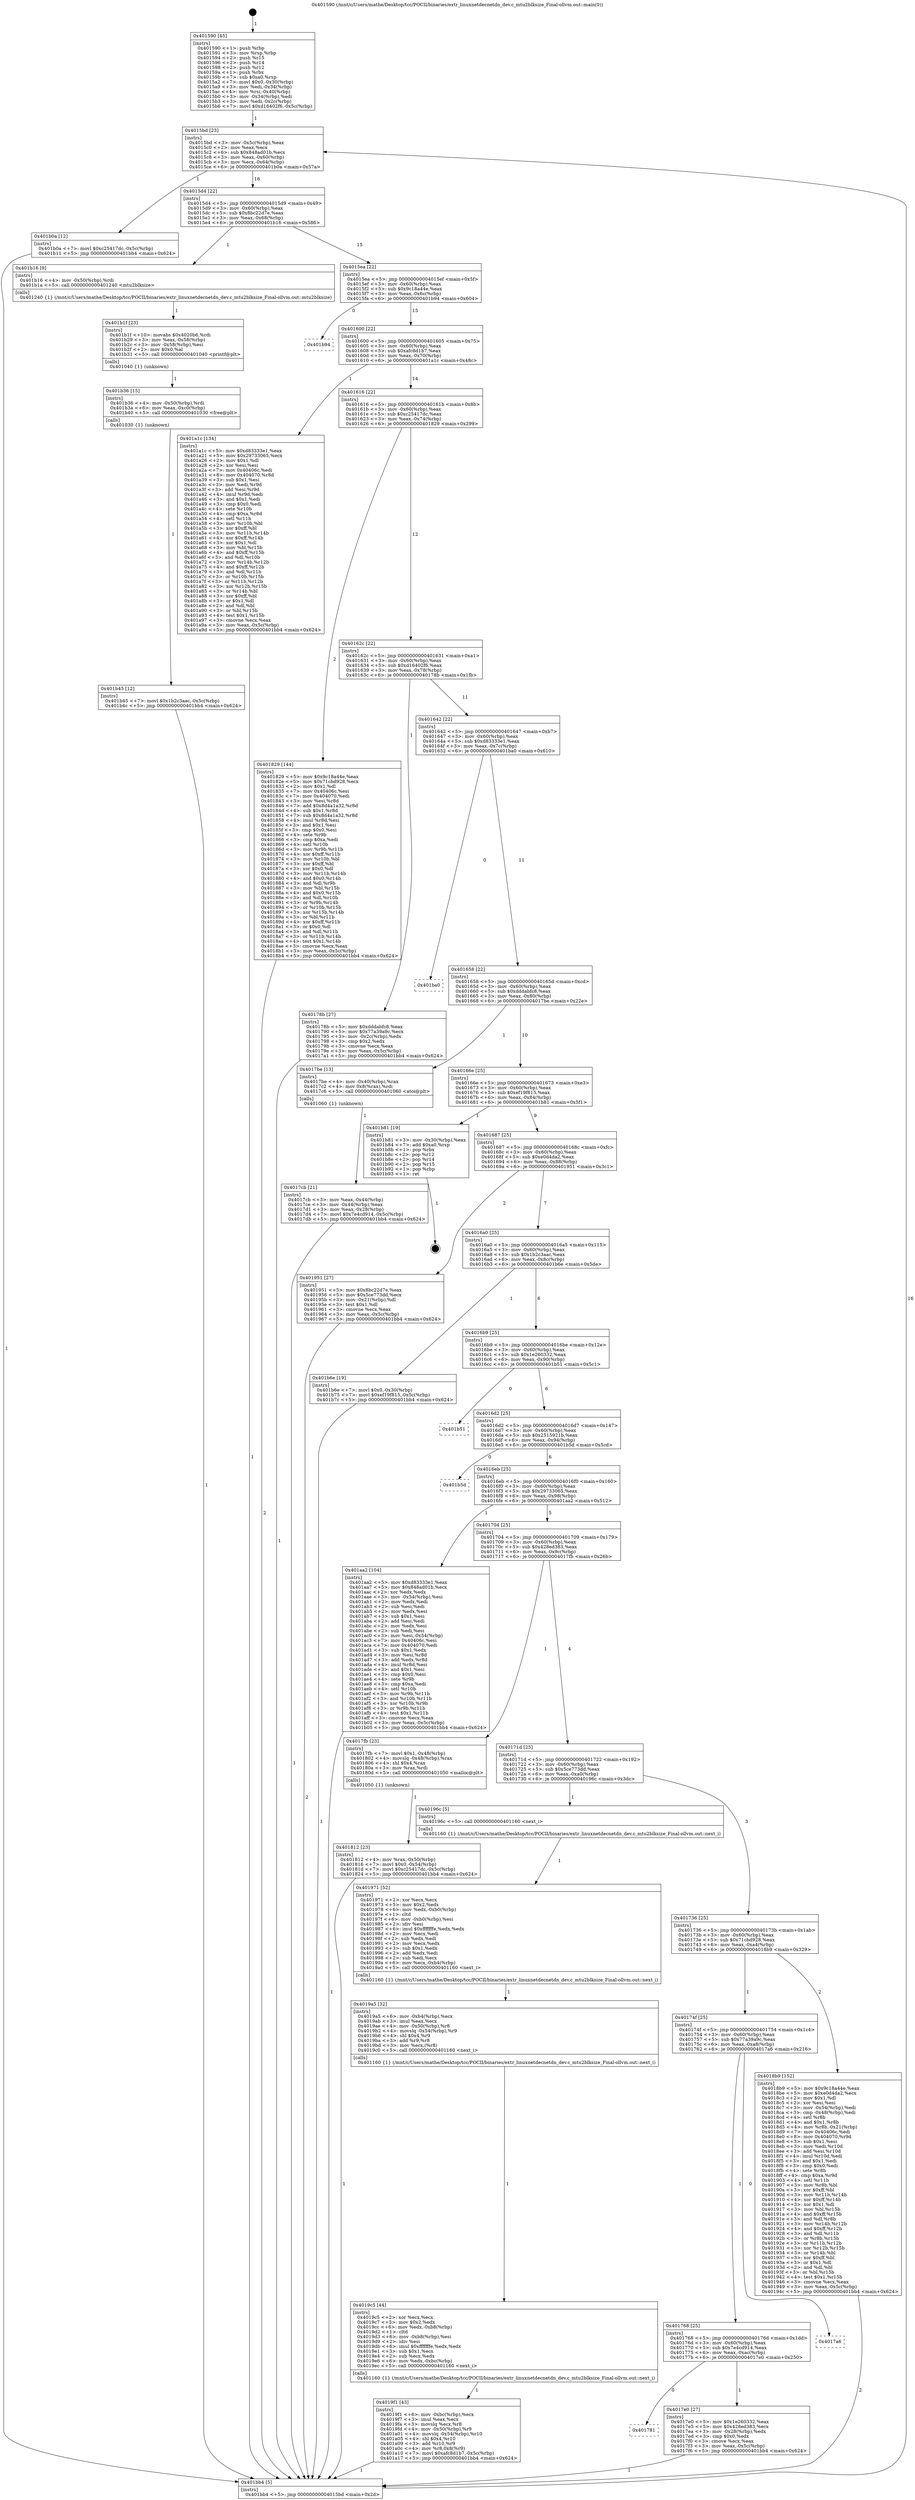 digraph "0x401590" {
  label = "0x401590 (/mnt/c/Users/mathe/Desktop/tcc/POCII/binaries/extr_linuxnetdecnetdn_dev.c_mtu2blksize_Final-ollvm.out::main(0))"
  labelloc = "t"
  node[shape=record]

  Entry [label="",width=0.3,height=0.3,shape=circle,fillcolor=black,style=filled]
  "0x4015bd" [label="{
     0x4015bd [23]\l
     | [instrs]\l
     &nbsp;&nbsp;0x4015bd \<+3\>: mov -0x5c(%rbp),%eax\l
     &nbsp;&nbsp;0x4015c0 \<+2\>: mov %eax,%ecx\l
     &nbsp;&nbsp;0x4015c2 \<+6\>: sub $0x848ad01b,%ecx\l
     &nbsp;&nbsp;0x4015c8 \<+3\>: mov %eax,-0x60(%rbp)\l
     &nbsp;&nbsp;0x4015cb \<+3\>: mov %ecx,-0x64(%rbp)\l
     &nbsp;&nbsp;0x4015ce \<+6\>: je 0000000000401b0a \<main+0x57a\>\l
  }"]
  "0x401b0a" [label="{
     0x401b0a [12]\l
     | [instrs]\l
     &nbsp;&nbsp;0x401b0a \<+7\>: movl $0xc25417dc,-0x5c(%rbp)\l
     &nbsp;&nbsp;0x401b11 \<+5\>: jmp 0000000000401bb4 \<main+0x624\>\l
  }"]
  "0x4015d4" [label="{
     0x4015d4 [22]\l
     | [instrs]\l
     &nbsp;&nbsp;0x4015d4 \<+5\>: jmp 00000000004015d9 \<main+0x49\>\l
     &nbsp;&nbsp;0x4015d9 \<+3\>: mov -0x60(%rbp),%eax\l
     &nbsp;&nbsp;0x4015dc \<+5\>: sub $0x8bc22d7e,%eax\l
     &nbsp;&nbsp;0x4015e1 \<+3\>: mov %eax,-0x68(%rbp)\l
     &nbsp;&nbsp;0x4015e4 \<+6\>: je 0000000000401b16 \<main+0x586\>\l
  }"]
  Exit [label="",width=0.3,height=0.3,shape=circle,fillcolor=black,style=filled,peripheries=2]
  "0x401b16" [label="{
     0x401b16 [9]\l
     | [instrs]\l
     &nbsp;&nbsp;0x401b16 \<+4\>: mov -0x50(%rbp),%rdi\l
     &nbsp;&nbsp;0x401b1a \<+5\>: call 0000000000401240 \<mtu2blksize\>\l
     | [calls]\l
     &nbsp;&nbsp;0x401240 \{1\} (/mnt/c/Users/mathe/Desktop/tcc/POCII/binaries/extr_linuxnetdecnetdn_dev.c_mtu2blksize_Final-ollvm.out::mtu2blksize)\l
  }"]
  "0x4015ea" [label="{
     0x4015ea [22]\l
     | [instrs]\l
     &nbsp;&nbsp;0x4015ea \<+5\>: jmp 00000000004015ef \<main+0x5f\>\l
     &nbsp;&nbsp;0x4015ef \<+3\>: mov -0x60(%rbp),%eax\l
     &nbsp;&nbsp;0x4015f2 \<+5\>: sub $0x9c18a44e,%eax\l
     &nbsp;&nbsp;0x4015f7 \<+3\>: mov %eax,-0x6c(%rbp)\l
     &nbsp;&nbsp;0x4015fa \<+6\>: je 0000000000401b94 \<main+0x604\>\l
  }"]
  "0x401b45" [label="{
     0x401b45 [12]\l
     | [instrs]\l
     &nbsp;&nbsp;0x401b45 \<+7\>: movl $0x1b2c3aac,-0x5c(%rbp)\l
     &nbsp;&nbsp;0x401b4c \<+5\>: jmp 0000000000401bb4 \<main+0x624\>\l
  }"]
  "0x401b94" [label="{
     0x401b94\l
  }", style=dashed]
  "0x401600" [label="{
     0x401600 [22]\l
     | [instrs]\l
     &nbsp;&nbsp;0x401600 \<+5\>: jmp 0000000000401605 \<main+0x75\>\l
     &nbsp;&nbsp;0x401605 \<+3\>: mov -0x60(%rbp),%eax\l
     &nbsp;&nbsp;0x401608 \<+5\>: sub $0xafc8d1b7,%eax\l
     &nbsp;&nbsp;0x40160d \<+3\>: mov %eax,-0x70(%rbp)\l
     &nbsp;&nbsp;0x401610 \<+6\>: je 0000000000401a1c \<main+0x48c\>\l
  }"]
  "0x401b36" [label="{
     0x401b36 [15]\l
     | [instrs]\l
     &nbsp;&nbsp;0x401b36 \<+4\>: mov -0x50(%rbp),%rdi\l
     &nbsp;&nbsp;0x401b3a \<+6\>: mov %eax,-0xc0(%rbp)\l
     &nbsp;&nbsp;0x401b40 \<+5\>: call 0000000000401030 \<free@plt\>\l
     | [calls]\l
     &nbsp;&nbsp;0x401030 \{1\} (unknown)\l
  }"]
  "0x401a1c" [label="{
     0x401a1c [134]\l
     | [instrs]\l
     &nbsp;&nbsp;0x401a1c \<+5\>: mov $0xd83333e1,%eax\l
     &nbsp;&nbsp;0x401a21 \<+5\>: mov $0x29733065,%ecx\l
     &nbsp;&nbsp;0x401a26 \<+2\>: mov $0x1,%dl\l
     &nbsp;&nbsp;0x401a28 \<+2\>: xor %esi,%esi\l
     &nbsp;&nbsp;0x401a2a \<+7\>: mov 0x40406c,%edi\l
     &nbsp;&nbsp;0x401a31 \<+8\>: mov 0x404070,%r8d\l
     &nbsp;&nbsp;0x401a39 \<+3\>: sub $0x1,%esi\l
     &nbsp;&nbsp;0x401a3c \<+3\>: mov %edi,%r9d\l
     &nbsp;&nbsp;0x401a3f \<+3\>: add %esi,%r9d\l
     &nbsp;&nbsp;0x401a42 \<+4\>: imul %r9d,%edi\l
     &nbsp;&nbsp;0x401a46 \<+3\>: and $0x1,%edi\l
     &nbsp;&nbsp;0x401a49 \<+3\>: cmp $0x0,%edi\l
     &nbsp;&nbsp;0x401a4c \<+4\>: sete %r10b\l
     &nbsp;&nbsp;0x401a50 \<+4\>: cmp $0xa,%r8d\l
     &nbsp;&nbsp;0x401a54 \<+4\>: setl %r11b\l
     &nbsp;&nbsp;0x401a58 \<+3\>: mov %r10b,%bl\l
     &nbsp;&nbsp;0x401a5b \<+3\>: xor $0xff,%bl\l
     &nbsp;&nbsp;0x401a5e \<+3\>: mov %r11b,%r14b\l
     &nbsp;&nbsp;0x401a61 \<+4\>: xor $0xff,%r14b\l
     &nbsp;&nbsp;0x401a65 \<+3\>: xor $0x1,%dl\l
     &nbsp;&nbsp;0x401a68 \<+3\>: mov %bl,%r15b\l
     &nbsp;&nbsp;0x401a6b \<+4\>: and $0xff,%r15b\l
     &nbsp;&nbsp;0x401a6f \<+3\>: and %dl,%r10b\l
     &nbsp;&nbsp;0x401a72 \<+3\>: mov %r14b,%r12b\l
     &nbsp;&nbsp;0x401a75 \<+4\>: and $0xff,%r12b\l
     &nbsp;&nbsp;0x401a79 \<+3\>: and %dl,%r11b\l
     &nbsp;&nbsp;0x401a7c \<+3\>: or %r10b,%r15b\l
     &nbsp;&nbsp;0x401a7f \<+3\>: or %r11b,%r12b\l
     &nbsp;&nbsp;0x401a82 \<+3\>: xor %r12b,%r15b\l
     &nbsp;&nbsp;0x401a85 \<+3\>: or %r14b,%bl\l
     &nbsp;&nbsp;0x401a88 \<+3\>: xor $0xff,%bl\l
     &nbsp;&nbsp;0x401a8b \<+3\>: or $0x1,%dl\l
     &nbsp;&nbsp;0x401a8e \<+2\>: and %dl,%bl\l
     &nbsp;&nbsp;0x401a90 \<+3\>: or %bl,%r15b\l
     &nbsp;&nbsp;0x401a93 \<+4\>: test $0x1,%r15b\l
     &nbsp;&nbsp;0x401a97 \<+3\>: cmovne %ecx,%eax\l
     &nbsp;&nbsp;0x401a9a \<+3\>: mov %eax,-0x5c(%rbp)\l
     &nbsp;&nbsp;0x401a9d \<+5\>: jmp 0000000000401bb4 \<main+0x624\>\l
  }"]
  "0x401616" [label="{
     0x401616 [22]\l
     | [instrs]\l
     &nbsp;&nbsp;0x401616 \<+5\>: jmp 000000000040161b \<main+0x8b\>\l
     &nbsp;&nbsp;0x40161b \<+3\>: mov -0x60(%rbp),%eax\l
     &nbsp;&nbsp;0x40161e \<+5\>: sub $0xc25417dc,%eax\l
     &nbsp;&nbsp;0x401623 \<+3\>: mov %eax,-0x74(%rbp)\l
     &nbsp;&nbsp;0x401626 \<+6\>: je 0000000000401829 \<main+0x299\>\l
  }"]
  "0x401b1f" [label="{
     0x401b1f [23]\l
     | [instrs]\l
     &nbsp;&nbsp;0x401b1f \<+10\>: movabs $0x4020b6,%rdi\l
     &nbsp;&nbsp;0x401b29 \<+3\>: mov %eax,-0x58(%rbp)\l
     &nbsp;&nbsp;0x401b2c \<+3\>: mov -0x58(%rbp),%esi\l
     &nbsp;&nbsp;0x401b2f \<+2\>: mov $0x0,%al\l
     &nbsp;&nbsp;0x401b31 \<+5\>: call 0000000000401040 \<printf@plt\>\l
     | [calls]\l
     &nbsp;&nbsp;0x401040 \{1\} (unknown)\l
  }"]
  "0x401829" [label="{
     0x401829 [144]\l
     | [instrs]\l
     &nbsp;&nbsp;0x401829 \<+5\>: mov $0x9c18a44e,%eax\l
     &nbsp;&nbsp;0x40182e \<+5\>: mov $0x71cbd928,%ecx\l
     &nbsp;&nbsp;0x401833 \<+2\>: mov $0x1,%dl\l
     &nbsp;&nbsp;0x401835 \<+7\>: mov 0x40406c,%esi\l
     &nbsp;&nbsp;0x40183c \<+7\>: mov 0x404070,%edi\l
     &nbsp;&nbsp;0x401843 \<+3\>: mov %esi,%r8d\l
     &nbsp;&nbsp;0x401846 \<+7\>: add $0x8d4a1a32,%r8d\l
     &nbsp;&nbsp;0x40184d \<+4\>: sub $0x1,%r8d\l
     &nbsp;&nbsp;0x401851 \<+7\>: sub $0x8d4a1a32,%r8d\l
     &nbsp;&nbsp;0x401858 \<+4\>: imul %r8d,%esi\l
     &nbsp;&nbsp;0x40185c \<+3\>: and $0x1,%esi\l
     &nbsp;&nbsp;0x40185f \<+3\>: cmp $0x0,%esi\l
     &nbsp;&nbsp;0x401862 \<+4\>: sete %r9b\l
     &nbsp;&nbsp;0x401866 \<+3\>: cmp $0xa,%edi\l
     &nbsp;&nbsp;0x401869 \<+4\>: setl %r10b\l
     &nbsp;&nbsp;0x40186d \<+3\>: mov %r9b,%r11b\l
     &nbsp;&nbsp;0x401870 \<+4\>: xor $0xff,%r11b\l
     &nbsp;&nbsp;0x401874 \<+3\>: mov %r10b,%bl\l
     &nbsp;&nbsp;0x401877 \<+3\>: xor $0xff,%bl\l
     &nbsp;&nbsp;0x40187a \<+3\>: xor $0x0,%dl\l
     &nbsp;&nbsp;0x40187d \<+3\>: mov %r11b,%r14b\l
     &nbsp;&nbsp;0x401880 \<+4\>: and $0x0,%r14b\l
     &nbsp;&nbsp;0x401884 \<+3\>: and %dl,%r9b\l
     &nbsp;&nbsp;0x401887 \<+3\>: mov %bl,%r15b\l
     &nbsp;&nbsp;0x40188a \<+4\>: and $0x0,%r15b\l
     &nbsp;&nbsp;0x40188e \<+3\>: and %dl,%r10b\l
     &nbsp;&nbsp;0x401891 \<+3\>: or %r9b,%r14b\l
     &nbsp;&nbsp;0x401894 \<+3\>: or %r10b,%r15b\l
     &nbsp;&nbsp;0x401897 \<+3\>: xor %r15b,%r14b\l
     &nbsp;&nbsp;0x40189a \<+3\>: or %bl,%r11b\l
     &nbsp;&nbsp;0x40189d \<+4\>: xor $0xff,%r11b\l
     &nbsp;&nbsp;0x4018a1 \<+3\>: or $0x0,%dl\l
     &nbsp;&nbsp;0x4018a4 \<+3\>: and %dl,%r11b\l
     &nbsp;&nbsp;0x4018a7 \<+3\>: or %r11b,%r14b\l
     &nbsp;&nbsp;0x4018aa \<+4\>: test $0x1,%r14b\l
     &nbsp;&nbsp;0x4018ae \<+3\>: cmovne %ecx,%eax\l
     &nbsp;&nbsp;0x4018b1 \<+3\>: mov %eax,-0x5c(%rbp)\l
     &nbsp;&nbsp;0x4018b4 \<+5\>: jmp 0000000000401bb4 \<main+0x624\>\l
  }"]
  "0x40162c" [label="{
     0x40162c [22]\l
     | [instrs]\l
     &nbsp;&nbsp;0x40162c \<+5\>: jmp 0000000000401631 \<main+0xa1\>\l
     &nbsp;&nbsp;0x401631 \<+3\>: mov -0x60(%rbp),%eax\l
     &nbsp;&nbsp;0x401634 \<+5\>: sub $0xd16402f6,%eax\l
     &nbsp;&nbsp;0x401639 \<+3\>: mov %eax,-0x78(%rbp)\l
     &nbsp;&nbsp;0x40163c \<+6\>: je 000000000040178b \<main+0x1fb\>\l
  }"]
  "0x4019f1" [label="{
     0x4019f1 [43]\l
     | [instrs]\l
     &nbsp;&nbsp;0x4019f1 \<+6\>: mov -0xbc(%rbp),%ecx\l
     &nbsp;&nbsp;0x4019f7 \<+3\>: imul %eax,%ecx\l
     &nbsp;&nbsp;0x4019fa \<+3\>: movslq %ecx,%r8\l
     &nbsp;&nbsp;0x4019fd \<+4\>: mov -0x50(%rbp),%r9\l
     &nbsp;&nbsp;0x401a01 \<+4\>: movslq -0x54(%rbp),%r10\l
     &nbsp;&nbsp;0x401a05 \<+4\>: shl $0x4,%r10\l
     &nbsp;&nbsp;0x401a09 \<+3\>: add %r10,%r9\l
     &nbsp;&nbsp;0x401a0c \<+4\>: mov %r8,0x8(%r9)\l
     &nbsp;&nbsp;0x401a10 \<+7\>: movl $0xafc8d1b7,-0x5c(%rbp)\l
     &nbsp;&nbsp;0x401a17 \<+5\>: jmp 0000000000401bb4 \<main+0x624\>\l
  }"]
  "0x40178b" [label="{
     0x40178b [27]\l
     | [instrs]\l
     &nbsp;&nbsp;0x40178b \<+5\>: mov $0xdddabfc8,%eax\l
     &nbsp;&nbsp;0x401790 \<+5\>: mov $0x77a39a9c,%ecx\l
     &nbsp;&nbsp;0x401795 \<+3\>: mov -0x2c(%rbp),%edx\l
     &nbsp;&nbsp;0x401798 \<+3\>: cmp $0x2,%edx\l
     &nbsp;&nbsp;0x40179b \<+3\>: cmovne %ecx,%eax\l
     &nbsp;&nbsp;0x40179e \<+3\>: mov %eax,-0x5c(%rbp)\l
     &nbsp;&nbsp;0x4017a1 \<+5\>: jmp 0000000000401bb4 \<main+0x624\>\l
  }"]
  "0x401642" [label="{
     0x401642 [22]\l
     | [instrs]\l
     &nbsp;&nbsp;0x401642 \<+5\>: jmp 0000000000401647 \<main+0xb7\>\l
     &nbsp;&nbsp;0x401647 \<+3\>: mov -0x60(%rbp),%eax\l
     &nbsp;&nbsp;0x40164a \<+5\>: sub $0xd83333e1,%eax\l
     &nbsp;&nbsp;0x40164f \<+3\>: mov %eax,-0x7c(%rbp)\l
     &nbsp;&nbsp;0x401652 \<+6\>: je 0000000000401ba0 \<main+0x610\>\l
  }"]
  "0x401bb4" [label="{
     0x401bb4 [5]\l
     | [instrs]\l
     &nbsp;&nbsp;0x401bb4 \<+5\>: jmp 00000000004015bd \<main+0x2d\>\l
  }"]
  "0x401590" [label="{
     0x401590 [45]\l
     | [instrs]\l
     &nbsp;&nbsp;0x401590 \<+1\>: push %rbp\l
     &nbsp;&nbsp;0x401591 \<+3\>: mov %rsp,%rbp\l
     &nbsp;&nbsp;0x401594 \<+2\>: push %r15\l
     &nbsp;&nbsp;0x401596 \<+2\>: push %r14\l
     &nbsp;&nbsp;0x401598 \<+2\>: push %r12\l
     &nbsp;&nbsp;0x40159a \<+1\>: push %rbx\l
     &nbsp;&nbsp;0x40159b \<+7\>: sub $0xa0,%rsp\l
     &nbsp;&nbsp;0x4015a2 \<+7\>: movl $0x0,-0x30(%rbp)\l
     &nbsp;&nbsp;0x4015a9 \<+3\>: mov %edi,-0x34(%rbp)\l
     &nbsp;&nbsp;0x4015ac \<+4\>: mov %rsi,-0x40(%rbp)\l
     &nbsp;&nbsp;0x4015b0 \<+3\>: mov -0x34(%rbp),%edi\l
     &nbsp;&nbsp;0x4015b3 \<+3\>: mov %edi,-0x2c(%rbp)\l
     &nbsp;&nbsp;0x4015b6 \<+7\>: movl $0xd16402f6,-0x5c(%rbp)\l
  }"]
  "0x4019c5" [label="{
     0x4019c5 [44]\l
     | [instrs]\l
     &nbsp;&nbsp;0x4019c5 \<+2\>: xor %ecx,%ecx\l
     &nbsp;&nbsp;0x4019c7 \<+5\>: mov $0x2,%edx\l
     &nbsp;&nbsp;0x4019cc \<+6\>: mov %edx,-0xb8(%rbp)\l
     &nbsp;&nbsp;0x4019d2 \<+1\>: cltd\l
     &nbsp;&nbsp;0x4019d3 \<+6\>: mov -0xb8(%rbp),%esi\l
     &nbsp;&nbsp;0x4019d9 \<+2\>: idiv %esi\l
     &nbsp;&nbsp;0x4019db \<+6\>: imul $0xfffffffe,%edx,%edx\l
     &nbsp;&nbsp;0x4019e1 \<+3\>: sub $0x1,%ecx\l
     &nbsp;&nbsp;0x4019e4 \<+2\>: sub %ecx,%edx\l
     &nbsp;&nbsp;0x4019e6 \<+6\>: mov %edx,-0xbc(%rbp)\l
     &nbsp;&nbsp;0x4019ec \<+5\>: call 0000000000401160 \<next_i\>\l
     | [calls]\l
     &nbsp;&nbsp;0x401160 \{1\} (/mnt/c/Users/mathe/Desktop/tcc/POCII/binaries/extr_linuxnetdecnetdn_dev.c_mtu2blksize_Final-ollvm.out::next_i)\l
  }"]
  "0x401ba0" [label="{
     0x401ba0\l
  }", style=dashed]
  "0x401658" [label="{
     0x401658 [22]\l
     | [instrs]\l
     &nbsp;&nbsp;0x401658 \<+5\>: jmp 000000000040165d \<main+0xcd\>\l
     &nbsp;&nbsp;0x40165d \<+3\>: mov -0x60(%rbp),%eax\l
     &nbsp;&nbsp;0x401660 \<+5\>: sub $0xdddabfc8,%eax\l
     &nbsp;&nbsp;0x401665 \<+3\>: mov %eax,-0x80(%rbp)\l
     &nbsp;&nbsp;0x401668 \<+6\>: je 00000000004017be \<main+0x22e\>\l
  }"]
  "0x4019a5" [label="{
     0x4019a5 [32]\l
     | [instrs]\l
     &nbsp;&nbsp;0x4019a5 \<+6\>: mov -0xb4(%rbp),%ecx\l
     &nbsp;&nbsp;0x4019ab \<+3\>: imul %eax,%ecx\l
     &nbsp;&nbsp;0x4019ae \<+4\>: mov -0x50(%rbp),%r8\l
     &nbsp;&nbsp;0x4019b2 \<+4\>: movslq -0x54(%rbp),%r9\l
     &nbsp;&nbsp;0x4019b6 \<+4\>: shl $0x4,%r9\l
     &nbsp;&nbsp;0x4019ba \<+3\>: add %r9,%r8\l
     &nbsp;&nbsp;0x4019bd \<+3\>: mov %ecx,(%r8)\l
     &nbsp;&nbsp;0x4019c0 \<+5\>: call 0000000000401160 \<next_i\>\l
     | [calls]\l
     &nbsp;&nbsp;0x401160 \{1\} (/mnt/c/Users/mathe/Desktop/tcc/POCII/binaries/extr_linuxnetdecnetdn_dev.c_mtu2blksize_Final-ollvm.out::next_i)\l
  }"]
  "0x4017be" [label="{
     0x4017be [13]\l
     | [instrs]\l
     &nbsp;&nbsp;0x4017be \<+4\>: mov -0x40(%rbp),%rax\l
     &nbsp;&nbsp;0x4017c2 \<+4\>: mov 0x8(%rax),%rdi\l
     &nbsp;&nbsp;0x4017c6 \<+5\>: call 0000000000401060 \<atoi@plt\>\l
     | [calls]\l
     &nbsp;&nbsp;0x401060 \{1\} (unknown)\l
  }"]
  "0x40166e" [label="{
     0x40166e [25]\l
     | [instrs]\l
     &nbsp;&nbsp;0x40166e \<+5\>: jmp 0000000000401673 \<main+0xe3\>\l
     &nbsp;&nbsp;0x401673 \<+3\>: mov -0x60(%rbp),%eax\l
     &nbsp;&nbsp;0x401676 \<+5\>: sub $0xef19f815,%eax\l
     &nbsp;&nbsp;0x40167b \<+6\>: mov %eax,-0x84(%rbp)\l
     &nbsp;&nbsp;0x401681 \<+6\>: je 0000000000401b81 \<main+0x5f1\>\l
  }"]
  "0x4017cb" [label="{
     0x4017cb [21]\l
     | [instrs]\l
     &nbsp;&nbsp;0x4017cb \<+3\>: mov %eax,-0x44(%rbp)\l
     &nbsp;&nbsp;0x4017ce \<+3\>: mov -0x44(%rbp),%eax\l
     &nbsp;&nbsp;0x4017d1 \<+3\>: mov %eax,-0x28(%rbp)\l
     &nbsp;&nbsp;0x4017d4 \<+7\>: movl $0x7e4cd914,-0x5c(%rbp)\l
     &nbsp;&nbsp;0x4017db \<+5\>: jmp 0000000000401bb4 \<main+0x624\>\l
  }"]
  "0x401971" [label="{
     0x401971 [52]\l
     | [instrs]\l
     &nbsp;&nbsp;0x401971 \<+2\>: xor %ecx,%ecx\l
     &nbsp;&nbsp;0x401973 \<+5\>: mov $0x2,%edx\l
     &nbsp;&nbsp;0x401978 \<+6\>: mov %edx,-0xb0(%rbp)\l
     &nbsp;&nbsp;0x40197e \<+1\>: cltd\l
     &nbsp;&nbsp;0x40197f \<+6\>: mov -0xb0(%rbp),%esi\l
     &nbsp;&nbsp;0x401985 \<+2\>: idiv %esi\l
     &nbsp;&nbsp;0x401987 \<+6\>: imul $0xfffffffe,%edx,%edx\l
     &nbsp;&nbsp;0x40198d \<+2\>: mov %ecx,%edi\l
     &nbsp;&nbsp;0x40198f \<+2\>: sub %edx,%edi\l
     &nbsp;&nbsp;0x401991 \<+2\>: mov %ecx,%edx\l
     &nbsp;&nbsp;0x401993 \<+3\>: sub $0x1,%edx\l
     &nbsp;&nbsp;0x401996 \<+2\>: add %edx,%edi\l
     &nbsp;&nbsp;0x401998 \<+2\>: sub %edi,%ecx\l
     &nbsp;&nbsp;0x40199a \<+6\>: mov %ecx,-0xb4(%rbp)\l
     &nbsp;&nbsp;0x4019a0 \<+5\>: call 0000000000401160 \<next_i\>\l
     | [calls]\l
     &nbsp;&nbsp;0x401160 \{1\} (/mnt/c/Users/mathe/Desktop/tcc/POCII/binaries/extr_linuxnetdecnetdn_dev.c_mtu2blksize_Final-ollvm.out::next_i)\l
  }"]
  "0x401b81" [label="{
     0x401b81 [19]\l
     | [instrs]\l
     &nbsp;&nbsp;0x401b81 \<+3\>: mov -0x30(%rbp),%eax\l
     &nbsp;&nbsp;0x401b84 \<+7\>: add $0xa0,%rsp\l
     &nbsp;&nbsp;0x401b8b \<+1\>: pop %rbx\l
     &nbsp;&nbsp;0x401b8c \<+2\>: pop %r12\l
     &nbsp;&nbsp;0x401b8e \<+2\>: pop %r14\l
     &nbsp;&nbsp;0x401b90 \<+2\>: pop %r15\l
     &nbsp;&nbsp;0x401b92 \<+1\>: pop %rbp\l
     &nbsp;&nbsp;0x401b93 \<+1\>: ret\l
  }"]
  "0x401687" [label="{
     0x401687 [25]\l
     | [instrs]\l
     &nbsp;&nbsp;0x401687 \<+5\>: jmp 000000000040168c \<main+0xfc\>\l
     &nbsp;&nbsp;0x40168c \<+3\>: mov -0x60(%rbp),%eax\l
     &nbsp;&nbsp;0x40168f \<+5\>: sub $0xe0d4da2,%eax\l
     &nbsp;&nbsp;0x401694 \<+6\>: mov %eax,-0x88(%rbp)\l
     &nbsp;&nbsp;0x40169a \<+6\>: je 0000000000401951 \<main+0x3c1\>\l
  }"]
  "0x401812" [label="{
     0x401812 [23]\l
     | [instrs]\l
     &nbsp;&nbsp;0x401812 \<+4\>: mov %rax,-0x50(%rbp)\l
     &nbsp;&nbsp;0x401816 \<+7\>: movl $0x0,-0x54(%rbp)\l
     &nbsp;&nbsp;0x40181d \<+7\>: movl $0xc25417dc,-0x5c(%rbp)\l
     &nbsp;&nbsp;0x401824 \<+5\>: jmp 0000000000401bb4 \<main+0x624\>\l
  }"]
  "0x401951" [label="{
     0x401951 [27]\l
     | [instrs]\l
     &nbsp;&nbsp;0x401951 \<+5\>: mov $0x8bc22d7e,%eax\l
     &nbsp;&nbsp;0x401956 \<+5\>: mov $0x5ce773dd,%ecx\l
     &nbsp;&nbsp;0x40195b \<+3\>: mov -0x21(%rbp),%dl\l
     &nbsp;&nbsp;0x40195e \<+3\>: test $0x1,%dl\l
     &nbsp;&nbsp;0x401961 \<+3\>: cmovne %ecx,%eax\l
     &nbsp;&nbsp;0x401964 \<+3\>: mov %eax,-0x5c(%rbp)\l
     &nbsp;&nbsp;0x401967 \<+5\>: jmp 0000000000401bb4 \<main+0x624\>\l
  }"]
  "0x4016a0" [label="{
     0x4016a0 [25]\l
     | [instrs]\l
     &nbsp;&nbsp;0x4016a0 \<+5\>: jmp 00000000004016a5 \<main+0x115\>\l
     &nbsp;&nbsp;0x4016a5 \<+3\>: mov -0x60(%rbp),%eax\l
     &nbsp;&nbsp;0x4016a8 \<+5\>: sub $0x1b2c3aac,%eax\l
     &nbsp;&nbsp;0x4016ad \<+6\>: mov %eax,-0x8c(%rbp)\l
     &nbsp;&nbsp;0x4016b3 \<+6\>: je 0000000000401b6e \<main+0x5de\>\l
  }"]
  "0x401781" [label="{
     0x401781\l
  }", style=dashed]
  "0x401b6e" [label="{
     0x401b6e [19]\l
     | [instrs]\l
     &nbsp;&nbsp;0x401b6e \<+7\>: movl $0x0,-0x30(%rbp)\l
     &nbsp;&nbsp;0x401b75 \<+7\>: movl $0xef19f815,-0x5c(%rbp)\l
     &nbsp;&nbsp;0x401b7c \<+5\>: jmp 0000000000401bb4 \<main+0x624\>\l
  }"]
  "0x4016b9" [label="{
     0x4016b9 [25]\l
     | [instrs]\l
     &nbsp;&nbsp;0x4016b9 \<+5\>: jmp 00000000004016be \<main+0x12e\>\l
     &nbsp;&nbsp;0x4016be \<+3\>: mov -0x60(%rbp),%eax\l
     &nbsp;&nbsp;0x4016c1 \<+5\>: sub $0x1e260332,%eax\l
     &nbsp;&nbsp;0x4016c6 \<+6\>: mov %eax,-0x90(%rbp)\l
     &nbsp;&nbsp;0x4016cc \<+6\>: je 0000000000401b51 \<main+0x5c1\>\l
  }"]
  "0x4017e0" [label="{
     0x4017e0 [27]\l
     | [instrs]\l
     &nbsp;&nbsp;0x4017e0 \<+5\>: mov $0x1e260332,%eax\l
     &nbsp;&nbsp;0x4017e5 \<+5\>: mov $0x428ed383,%ecx\l
     &nbsp;&nbsp;0x4017ea \<+3\>: mov -0x28(%rbp),%edx\l
     &nbsp;&nbsp;0x4017ed \<+3\>: cmp $0x0,%edx\l
     &nbsp;&nbsp;0x4017f0 \<+3\>: cmove %ecx,%eax\l
     &nbsp;&nbsp;0x4017f3 \<+3\>: mov %eax,-0x5c(%rbp)\l
     &nbsp;&nbsp;0x4017f6 \<+5\>: jmp 0000000000401bb4 \<main+0x624\>\l
  }"]
  "0x401b51" [label="{
     0x401b51\l
  }", style=dashed]
  "0x4016d2" [label="{
     0x4016d2 [25]\l
     | [instrs]\l
     &nbsp;&nbsp;0x4016d2 \<+5\>: jmp 00000000004016d7 \<main+0x147\>\l
     &nbsp;&nbsp;0x4016d7 \<+3\>: mov -0x60(%rbp),%eax\l
     &nbsp;&nbsp;0x4016da \<+5\>: sub $0x2515921b,%eax\l
     &nbsp;&nbsp;0x4016df \<+6\>: mov %eax,-0x94(%rbp)\l
     &nbsp;&nbsp;0x4016e5 \<+6\>: je 0000000000401b5d \<main+0x5cd\>\l
  }"]
  "0x401768" [label="{
     0x401768 [25]\l
     | [instrs]\l
     &nbsp;&nbsp;0x401768 \<+5\>: jmp 000000000040176d \<main+0x1dd\>\l
     &nbsp;&nbsp;0x40176d \<+3\>: mov -0x60(%rbp),%eax\l
     &nbsp;&nbsp;0x401770 \<+5\>: sub $0x7e4cd914,%eax\l
     &nbsp;&nbsp;0x401775 \<+6\>: mov %eax,-0xac(%rbp)\l
     &nbsp;&nbsp;0x40177b \<+6\>: je 00000000004017e0 \<main+0x250\>\l
  }"]
  "0x401b5d" [label="{
     0x401b5d\l
  }", style=dashed]
  "0x4016eb" [label="{
     0x4016eb [25]\l
     | [instrs]\l
     &nbsp;&nbsp;0x4016eb \<+5\>: jmp 00000000004016f0 \<main+0x160\>\l
     &nbsp;&nbsp;0x4016f0 \<+3\>: mov -0x60(%rbp),%eax\l
     &nbsp;&nbsp;0x4016f3 \<+5\>: sub $0x29733065,%eax\l
     &nbsp;&nbsp;0x4016f8 \<+6\>: mov %eax,-0x98(%rbp)\l
     &nbsp;&nbsp;0x4016fe \<+6\>: je 0000000000401aa2 \<main+0x512\>\l
  }"]
  "0x4017a6" [label="{
     0x4017a6\l
  }", style=dashed]
  "0x401aa2" [label="{
     0x401aa2 [104]\l
     | [instrs]\l
     &nbsp;&nbsp;0x401aa2 \<+5\>: mov $0xd83333e1,%eax\l
     &nbsp;&nbsp;0x401aa7 \<+5\>: mov $0x848ad01b,%ecx\l
     &nbsp;&nbsp;0x401aac \<+2\>: xor %edx,%edx\l
     &nbsp;&nbsp;0x401aae \<+3\>: mov -0x54(%rbp),%esi\l
     &nbsp;&nbsp;0x401ab1 \<+2\>: mov %edx,%edi\l
     &nbsp;&nbsp;0x401ab3 \<+2\>: sub %esi,%edi\l
     &nbsp;&nbsp;0x401ab5 \<+2\>: mov %edx,%esi\l
     &nbsp;&nbsp;0x401ab7 \<+3\>: sub $0x1,%esi\l
     &nbsp;&nbsp;0x401aba \<+2\>: add %esi,%edi\l
     &nbsp;&nbsp;0x401abc \<+2\>: mov %edx,%esi\l
     &nbsp;&nbsp;0x401abe \<+2\>: sub %edi,%esi\l
     &nbsp;&nbsp;0x401ac0 \<+3\>: mov %esi,-0x54(%rbp)\l
     &nbsp;&nbsp;0x401ac3 \<+7\>: mov 0x40406c,%esi\l
     &nbsp;&nbsp;0x401aca \<+7\>: mov 0x404070,%edi\l
     &nbsp;&nbsp;0x401ad1 \<+3\>: sub $0x1,%edx\l
     &nbsp;&nbsp;0x401ad4 \<+3\>: mov %esi,%r8d\l
     &nbsp;&nbsp;0x401ad7 \<+3\>: add %edx,%r8d\l
     &nbsp;&nbsp;0x401ada \<+4\>: imul %r8d,%esi\l
     &nbsp;&nbsp;0x401ade \<+3\>: and $0x1,%esi\l
     &nbsp;&nbsp;0x401ae1 \<+3\>: cmp $0x0,%esi\l
     &nbsp;&nbsp;0x401ae4 \<+4\>: sete %r9b\l
     &nbsp;&nbsp;0x401ae8 \<+3\>: cmp $0xa,%edi\l
     &nbsp;&nbsp;0x401aeb \<+4\>: setl %r10b\l
     &nbsp;&nbsp;0x401aef \<+3\>: mov %r9b,%r11b\l
     &nbsp;&nbsp;0x401af2 \<+3\>: and %r10b,%r11b\l
     &nbsp;&nbsp;0x401af5 \<+3\>: xor %r10b,%r9b\l
     &nbsp;&nbsp;0x401af8 \<+3\>: or %r9b,%r11b\l
     &nbsp;&nbsp;0x401afb \<+4\>: test $0x1,%r11b\l
     &nbsp;&nbsp;0x401aff \<+3\>: cmovne %ecx,%eax\l
     &nbsp;&nbsp;0x401b02 \<+3\>: mov %eax,-0x5c(%rbp)\l
     &nbsp;&nbsp;0x401b05 \<+5\>: jmp 0000000000401bb4 \<main+0x624\>\l
  }"]
  "0x401704" [label="{
     0x401704 [25]\l
     | [instrs]\l
     &nbsp;&nbsp;0x401704 \<+5\>: jmp 0000000000401709 \<main+0x179\>\l
     &nbsp;&nbsp;0x401709 \<+3\>: mov -0x60(%rbp),%eax\l
     &nbsp;&nbsp;0x40170c \<+5\>: sub $0x428ed383,%eax\l
     &nbsp;&nbsp;0x401711 \<+6\>: mov %eax,-0x9c(%rbp)\l
     &nbsp;&nbsp;0x401717 \<+6\>: je 00000000004017fb \<main+0x26b\>\l
  }"]
  "0x40174f" [label="{
     0x40174f [25]\l
     | [instrs]\l
     &nbsp;&nbsp;0x40174f \<+5\>: jmp 0000000000401754 \<main+0x1c4\>\l
     &nbsp;&nbsp;0x401754 \<+3\>: mov -0x60(%rbp),%eax\l
     &nbsp;&nbsp;0x401757 \<+5\>: sub $0x77a39a9c,%eax\l
     &nbsp;&nbsp;0x40175c \<+6\>: mov %eax,-0xa8(%rbp)\l
     &nbsp;&nbsp;0x401762 \<+6\>: je 00000000004017a6 \<main+0x216\>\l
  }"]
  "0x4017fb" [label="{
     0x4017fb [23]\l
     | [instrs]\l
     &nbsp;&nbsp;0x4017fb \<+7\>: movl $0x1,-0x48(%rbp)\l
     &nbsp;&nbsp;0x401802 \<+4\>: movslq -0x48(%rbp),%rax\l
     &nbsp;&nbsp;0x401806 \<+4\>: shl $0x4,%rax\l
     &nbsp;&nbsp;0x40180a \<+3\>: mov %rax,%rdi\l
     &nbsp;&nbsp;0x40180d \<+5\>: call 0000000000401050 \<malloc@plt\>\l
     | [calls]\l
     &nbsp;&nbsp;0x401050 \{1\} (unknown)\l
  }"]
  "0x40171d" [label="{
     0x40171d [25]\l
     | [instrs]\l
     &nbsp;&nbsp;0x40171d \<+5\>: jmp 0000000000401722 \<main+0x192\>\l
     &nbsp;&nbsp;0x401722 \<+3\>: mov -0x60(%rbp),%eax\l
     &nbsp;&nbsp;0x401725 \<+5\>: sub $0x5ce773dd,%eax\l
     &nbsp;&nbsp;0x40172a \<+6\>: mov %eax,-0xa0(%rbp)\l
     &nbsp;&nbsp;0x401730 \<+6\>: je 000000000040196c \<main+0x3dc\>\l
  }"]
  "0x4018b9" [label="{
     0x4018b9 [152]\l
     | [instrs]\l
     &nbsp;&nbsp;0x4018b9 \<+5\>: mov $0x9c18a44e,%eax\l
     &nbsp;&nbsp;0x4018be \<+5\>: mov $0xe0d4da2,%ecx\l
     &nbsp;&nbsp;0x4018c3 \<+2\>: mov $0x1,%dl\l
     &nbsp;&nbsp;0x4018c5 \<+2\>: xor %esi,%esi\l
     &nbsp;&nbsp;0x4018c7 \<+3\>: mov -0x54(%rbp),%edi\l
     &nbsp;&nbsp;0x4018ca \<+3\>: cmp -0x48(%rbp),%edi\l
     &nbsp;&nbsp;0x4018cd \<+4\>: setl %r8b\l
     &nbsp;&nbsp;0x4018d1 \<+4\>: and $0x1,%r8b\l
     &nbsp;&nbsp;0x4018d5 \<+4\>: mov %r8b,-0x21(%rbp)\l
     &nbsp;&nbsp;0x4018d9 \<+7\>: mov 0x40406c,%edi\l
     &nbsp;&nbsp;0x4018e0 \<+8\>: mov 0x404070,%r9d\l
     &nbsp;&nbsp;0x4018e8 \<+3\>: sub $0x1,%esi\l
     &nbsp;&nbsp;0x4018eb \<+3\>: mov %edi,%r10d\l
     &nbsp;&nbsp;0x4018ee \<+3\>: add %esi,%r10d\l
     &nbsp;&nbsp;0x4018f1 \<+4\>: imul %r10d,%edi\l
     &nbsp;&nbsp;0x4018f5 \<+3\>: and $0x1,%edi\l
     &nbsp;&nbsp;0x4018f8 \<+3\>: cmp $0x0,%edi\l
     &nbsp;&nbsp;0x4018fb \<+4\>: sete %r8b\l
     &nbsp;&nbsp;0x4018ff \<+4\>: cmp $0xa,%r9d\l
     &nbsp;&nbsp;0x401903 \<+4\>: setl %r11b\l
     &nbsp;&nbsp;0x401907 \<+3\>: mov %r8b,%bl\l
     &nbsp;&nbsp;0x40190a \<+3\>: xor $0xff,%bl\l
     &nbsp;&nbsp;0x40190d \<+3\>: mov %r11b,%r14b\l
     &nbsp;&nbsp;0x401910 \<+4\>: xor $0xff,%r14b\l
     &nbsp;&nbsp;0x401914 \<+3\>: xor $0x1,%dl\l
     &nbsp;&nbsp;0x401917 \<+3\>: mov %bl,%r15b\l
     &nbsp;&nbsp;0x40191a \<+4\>: and $0xff,%r15b\l
     &nbsp;&nbsp;0x40191e \<+3\>: and %dl,%r8b\l
     &nbsp;&nbsp;0x401921 \<+3\>: mov %r14b,%r12b\l
     &nbsp;&nbsp;0x401924 \<+4\>: and $0xff,%r12b\l
     &nbsp;&nbsp;0x401928 \<+3\>: and %dl,%r11b\l
     &nbsp;&nbsp;0x40192b \<+3\>: or %r8b,%r15b\l
     &nbsp;&nbsp;0x40192e \<+3\>: or %r11b,%r12b\l
     &nbsp;&nbsp;0x401931 \<+3\>: xor %r12b,%r15b\l
     &nbsp;&nbsp;0x401934 \<+3\>: or %r14b,%bl\l
     &nbsp;&nbsp;0x401937 \<+3\>: xor $0xff,%bl\l
     &nbsp;&nbsp;0x40193a \<+3\>: or $0x1,%dl\l
     &nbsp;&nbsp;0x40193d \<+2\>: and %dl,%bl\l
     &nbsp;&nbsp;0x40193f \<+3\>: or %bl,%r15b\l
     &nbsp;&nbsp;0x401942 \<+4\>: test $0x1,%r15b\l
     &nbsp;&nbsp;0x401946 \<+3\>: cmovne %ecx,%eax\l
     &nbsp;&nbsp;0x401949 \<+3\>: mov %eax,-0x5c(%rbp)\l
     &nbsp;&nbsp;0x40194c \<+5\>: jmp 0000000000401bb4 \<main+0x624\>\l
  }"]
  "0x40196c" [label="{
     0x40196c [5]\l
     | [instrs]\l
     &nbsp;&nbsp;0x40196c \<+5\>: call 0000000000401160 \<next_i\>\l
     | [calls]\l
     &nbsp;&nbsp;0x401160 \{1\} (/mnt/c/Users/mathe/Desktop/tcc/POCII/binaries/extr_linuxnetdecnetdn_dev.c_mtu2blksize_Final-ollvm.out::next_i)\l
  }"]
  "0x401736" [label="{
     0x401736 [25]\l
     | [instrs]\l
     &nbsp;&nbsp;0x401736 \<+5\>: jmp 000000000040173b \<main+0x1ab\>\l
     &nbsp;&nbsp;0x40173b \<+3\>: mov -0x60(%rbp),%eax\l
     &nbsp;&nbsp;0x40173e \<+5\>: sub $0x71cbd928,%eax\l
     &nbsp;&nbsp;0x401743 \<+6\>: mov %eax,-0xa4(%rbp)\l
     &nbsp;&nbsp;0x401749 \<+6\>: je 00000000004018b9 \<main+0x329\>\l
  }"]
  Entry -> "0x401590" [label=" 1"]
  "0x4015bd" -> "0x401b0a" [label=" 1"]
  "0x4015bd" -> "0x4015d4" [label=" 16"]
  "0x401b81" -> Exit [label=" 1"]
  "0x4015d4" -> "0x401b16" [label=" 1"]
  "0x4015d4" -> "0x4015ea" [label=" 15"]
  "0x401b6e" -> "0x401bb4" [label=" 1"]
  "0x4015ea" -> "0x401b94" [label=" 0"]
  "0x4015ea" -> "0x401600" [label=" 15"]
  "0x401b45" -> "0x401bb4" [label=" 1"]
  "0x401600" -> "0x401a1c" [label=" 1"]
  "0x401600" -> "0x401616" [label=" 14"]
  "0x401b36" -> "0x401b45" [label=" 1"]
  "0x401616" -> "0x401829" [label=" 2"]
  "0x401616" -> "0x40162c" [label=" 12"]
  "0x401b1f" -> "0x401b36" [label=" 1"]
  "0x40162c" -> "0x40178b" [label=" 1"]
  "0x40162c" -> "0x401642" [label=" 11"]
  "0x40178b" -> "0x401bb4" [label=" 1"]
  "0x401590" -> "0x4015bd" [label=" 1"]
  "0x401bb4" -> "0x4015bd" [label=" 16"]
  "0x401b16" -> "0x401b1f" [label=" 1"]
  "0x401642" -> "0x401ba0" [label=" 0"]
  "0x401642" -> "0x401658" [label=" 11"]
  "0x401b0a" -> "0x401bb4" [label=" 1"]
  "0x401658" -> "0x4017be" [label=" 1"]
  "0x401658" -> "0x40166e" [label=" 10"]
  "0x4017be" -> "0x4017cb" [label=" 1"]
  "0x4017cb" -> "0x401bb4" [label=" 1"]
  "0x401aa2" -> "0x401bb4" [label=" 1"]
  "0x40166e" -> "0x401b81" [label=" 1"]
  "0x40166e" -> "0x401687" [label=" 9"]
  "0x401a1c" -> "0x401bb4" [label=" 1"]
  "0x401687" -> "0x401951" [label=" 2"]
  "0x401687" -> "0x4016a0" [label=" 7"]
  "0x4019f1" -> "0x401bb4" [label=" 1"]
  "0x4016a0" -> "0x401b6e" [label=" 1"]
  "0x4016a0" -> "0x4016b9" [label=" 6"]
  "0x4019c5" -> "0x4019f1" [label=" 1"]
  "0x4016b9" -> "0x401b51" [label=" 0"]
  "0x4016b9" -> "0x4016d2" [label=" 6"]
  "0x4019a5" -> "0x4019c5" [label=" 1"]
  "0x4016d2" -> "0x401b5d" [label=" 0"]
  "0x4016d2" -> "0x4016eb" [label=" 6"]
  "0x40196c" -> "0x401971" [label=" 1"]
  "0x4016eb" -> "0x401aa2" [label=" 1"]
  "0x4016eb" -> "0x401704" [label=" 5"]
  "0x401951" -> "0x401bb4" [label=" 2"]
  "0x401704" -> "0x4017fb" [label=" 1"]
  "0x401704" -> "0x40171d" [label=" 4"]
  "0x401829" -> "0x401bb4" [label=" 2"]
  "0x40171d" -> "0x40196c" [label=" 1"]
  "0x40171d" -> "0x401736" [label=" 3"]
  "0x401812" -> "0x401bb4" [label=" 1"]
  "0x401736" -> "0x4018b9" [label=" 2"]
  "0x401736" -> "0x40174f" [label=" 1"]
  "0x4018b9" -> "0x401bb4" [label=" 2"]
  "0x40174f" -> "0x4017a6" [label=" 0"]
  "0x40174f" -> "0x401768" [label=" 1"]
  "0x401971" -> "0x4019a5" [label=" 1"]
  "0x401768" -> "0x4017e0" [label=" 1"]
  "0x401768" -> "0x401781" [label=" 0"]
  "0x4017e0" -> "0x401bb4" [label=" 1"]
  "0x4017fb" -> "0x401812" [label=" 1"]
}
